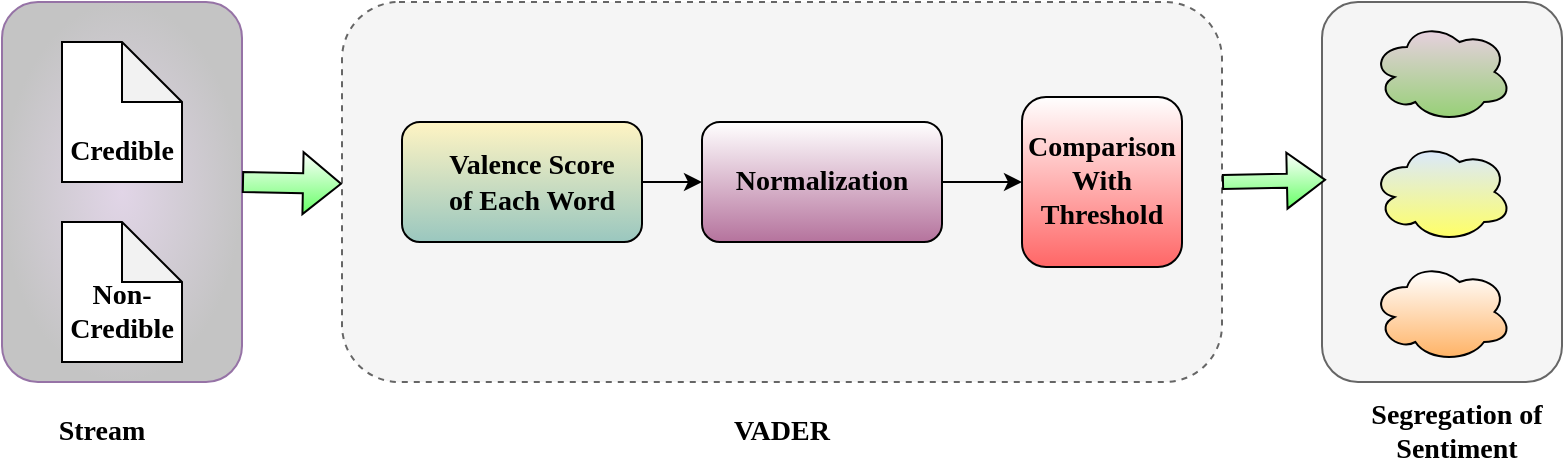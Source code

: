 <mxfile version="20.5.1" type="github"><diagram id="k8hJjkYIfcRmdWw3DgNm" name="Page-1"><mxGraphModel dx="868" dy="468" grid="1" gridSize="10" guides="1" tooltips="1" connect="1" arrows="1" fold="1" page="1" pageScale="1" pageWidth="850" pageHeight="1100" math="0" shadow="0"><root><mxCell id="0"/><mxCell id="1" parent="0"/><mxCell id="F-A3RX6t7zi4w3wGDuXB-1" value="" style="rounded=1;whiteSpace=wrap;html=1;dashed=1;fillColor=#f5f5f5;strokeColor=#666666;fontColor=#333333;" parent="1" vertex="1"><mxGeometry x="200" y="80" width="440" height="190" as="geometry"/></mxCell><mxCell id="F-A3RX6t7zi4w3wGDuXB-2" value="" style="rounded=1;whiteSpace=wrap;html=1;fillColor=#FFF4C3;fontColor=#000000;strokeColor=#000000;gradientColor=#9AC7BF;" parent="1" vertex="1"><mxGeometry x="230" y="140" width="120" height="60" as="geometry"/></mxCell><mxCell id="F-A3RX6t7zi4w3wGDuXB-3" value="" style="rounded=1;whiteSpace=wrap;html=1;gradientColor=#B5739D;" parent="1" vertex="1"><mxGeometry x="380" y="140" width="120" height="60" as="geometry"/></mxCell><mxCell id="F-A3RX6t7zi4w3wGDuXB-5" value="" style="rounded=1;whiteSpace=wrap;html=1;gradientColor=#FF6666;" parent="1" vertex="1"><mxGeometry x="540" y="127.5" width="80" height="85" as="geometry"/></mxCell><mxCell id="F-A3RX6t7zi4w3wGDuXB-6" value="" style="rounded=1;whiteSpace=wrap;html=1;fillColor=#e1d5e7;strokeColor=#9673a6;gradientColor=#C4C4C4;gradientDirection=radial;" parent="1" vertex="1"><mxGeometry x="30" y="80" width="120" height="190" as="geometry"/></mxCell><mxCell id="F-A3RX6t7zi4w3wGDuXB-7" value="" style="shape=note;whiteSpace=wrap;html=1;backgroundOutline=1;darkOpacity=0.05;" parent="1" vertex="1"><mxGeometry x="60" y="100" width="60" height="70" as="geometry"/></mxCell><mxCell id="F-A3RX6t7zi4w3wGDuXB-8" value="" style="shape=note;whiteSpace=wrap;html=1;backgroundOutline=1;darkOpacity=0.05;" parent="1" vertex="1"><mxGeometry x="60" y="190" width="60" height="70" as="geometry"/></mxCell><mxCell id="F-A3RX6t7zi4w3wGDuXB-9" value="" style="rounded=1;whiteSpace=wrap;html=1;gradientDirection=east;fillColor=#f5f5f5;fontColor=#333333;strokeColor=#666666;" parent="1" vertex="1"><mxGeometry x="690" y="80" width="120" height="190" as="geometry"/></mxCell><mxCell id="F-A3RX6t7zi4w3wGDuXB-10" value="" style="ellipse;shape=cloud;whiteSpace=wrap;html=1;fillColor=#E6D0DE;fontColor=#000000;strokeColor=#000000;gradientColor=#97D077;" parent="1" vertex="1"><mxGeometry x="715" y="90" width="70" height="50" as="geometry"/></mxCell><mxCell id="F-A3RX6t7zi4w3wGDuXB-11" value="" style="ellipse;shape=cloud;whiteSpace=wrap;html=1;fillColor=#dae8fc;strokeColor=#000000;gradientColor=#FFFF66;" parent="1" vertex="1"><mxGeometry x="715" y="150" width="70" height="50" as="geometry"/></mxCell><mxCell id="F-A3RX6t7zi4w3wGDuXB-12" value="" style="ellipse;shape=cloud;whiteSpace=wrap;html=1;gradientColor=#FFB366;" parent="1" vertex="1"><mxGeometry x="715" y="210" width="70" height="50" as="geometry"/></mxCell><mxCell id="F-A3RX6t7zi4w3wGDuXB-13" value="" style="shape=flexArrow;endArrow=classic;html=1;rounded=0;strokeColor=#000000;fillColor=default;gradientColor=#66FF66;" parent="1" target="F-A3RX6t7zi4w3wGDuXB-1" edge="1"><mxGeometry width="50" height="50" relative="1" as="geometry"><mxPoint x="150" y="170" as="sourcePoint"/><mxPoint x="200" y="120" as="targetPoint"/></mxGeometry></mxCell><mxCell id="F-A3RX6t7zi4w3wGDuXB-14" value="" style="shape=flexArrow;endArrow=classic;html=1;rounded=0;width=7;endSize=6.03;entryX=0.017;entryY=0.468;entryDx=0;entryDy=0;entryPerimeter=0;fillColor=default;gradientColor=#66FF66;" parent="1" target="F-A3RX6t7zi4w3wGDuXB-9" edge="1"><mxGeometry width="50" height="50" relative="1" as="geometry"><mxPoint x="640" y="170" as="sourcePoint"/><mxPoint x="690" y="120" as="targetPoint"/></mxGeometry></mxCell><mxCell id="F-A3RX6t7zi4w3wGDuXB-16" value="&lt;font style=&quot;font-size: 14px;&quot;&gt;&lt;b&gt;&lt;font style=&quot;font-size: 14px;&quot; face=&quot;Times New Roman&quot;&gt;Valence Score of Each Word&lt;/font&gt;&lt;/b&gt;&lt;/font&gt;" style="text;html=1;strokeColor=none;fillColor=none;align=center;verticalAlign=middle;whiteSpace=wrap;rounded=0;" parent="1" vertex="1"><mxGeometry x="250" y="155" width="90" height="30" as="geometry"/></mxCell><mxCell id="F-A3RX6t7zi4w3wGDuXB-17" value="&lt;b&gt;Normalization&lt;/b&gt;" style="text;html=1;strokeColor=none;fillColor=none;align=center;verticalAlign=middle;whiteSpace=wrap;rounded=0;fontFamily=Times New Roman;fontSize=14;" parent="1" vertex="1"><mxGeometry x="395" y="155" width="90" height="30" as="geometry"/></mxCell><mxCell id="F-A3RX6t7zi4w3wGDuXB-18" value="&lt;b&gt;Comparison With Threshold&lt;/b&gt;" style="text;html=1;strokeColor=none;fillColor=none;align=center;verticalAlign=middle;whiteSpace=wrap;rounded=0;fontFamily=Times New Roman;fontSize=14;" parent="1" vertex="1"><mxGeometry x="540" y="155" width="80" height="30" as="geometry"/></mxCell><mxCell id="F-A3RX6t7zi4w3wGDuXB-19" value="&lt;b&gt;Credible&lt;/b&gt;" style="text;html=1;strokeColor=none;fillColor=none;align=center;verticalAlign=middle;whiteSpace=wrap;rounded=0;fontFamily=Times New Roman;fontSize=14;" parent="1" vertex="1"><mxGeometry x="60" y="140" width="60" height="30" as="geometry"/></mxCell><mxCell id="F-A3RX6t7zi4w3wGDuXB-20" value="&lt;b&gt;Non-Credible&lt;/b&gt;" style="text;html=1;strokeColor=none;fillColor=none;align=center;verticalAlign=middle;whiteSpace=wrap;rounded=0;fontFamily=Times New Roman;fontSize=14;" parent="1" vertex="1"><mxGeometry x="60" y="220" width="60" height="30" as="geometry"/></mxCell><mxCell id="F-A3RX6t7zi4w3wGDuXB-21" value="&lt;b&gt;Stream&lt;/b&gt;" style="text;html=1;strokeColor=none;fillColor=none;align=center;verticalAlign=middle;whiteSpace=wrap;rounded=0;fontFamily=Times New Roman;fontSize=14;" parent="1" vertex="1"><mxGeometry x="50" y="280" width="60" height="30" as="geometry"/></mxCell><mxCell id="F-A3RX6t7zi4w3wGDuXB-22" value="&lt;b&gt;Segregation of Sentiment&lt;/b&gt;" style="text;html=1;strokeColor=none;fillColor=none;align=center;verticalAlign=middle;whiteSpace=wrap;rounded=0;fontFamily=Times New Roman;fontSize=14;" parent="1" vertex="1"><mxGeometry x="705" y="280" width="105" height="30" as="geometry"/></mxCell><mxCell id="F-A3RX6t7zi4w3wGDuXB-23" value="&lt;b&gt;VADER&lt;/b&gt;" style="text;html=1;strokeColor=none;fillColor=none;align=center;verticalAlign=middle;whiteSpace=wrap;rounded=0;fontFamily=Times New Roman;fontSize=14;" parent="1" vertex="1"><mxGeometry x="390" y="280" width="60" height="30" as="geometry"/></mxCell><mxCell id="F-A3RX6t7zi4w3wGDuXB-24" value="" style="endArrow=classic;html=1;rounded=0;strokeColor=#000000;fontFamily=Times New Roman;fontSize=14;fillColor=default;gradientColor=#66FF66;exitX=1;exitY=0.5;exitDx=0;exitDy=0;entryX=0;entryY=0.5;entryDx=0;entryDy=0;" parent="1" source="F-A3RX6t7zi4w3wGDuXB-2" target="F-A3RX6t7zi4w3wGDuXB-3" edge="1"><mxGeometry width="50" height="50" relative="1" as="geometry"><mxPoint x="400" y="260" as="sourcePoint"/><mxPoint x="450" y="210" as="targetPoint"/></mxGeometry></mxCell><mxCell id="F-A3RX6t7zi4w3wGDuXB-25" value="" style="endArrow=classic;html=1;rounded=0;strokeColor=#000000;fontFamily=Times New Roman;fontSize=14;fillColor=default;gradientColor=#66FF66;entryX=0;entryY=0.5;entryDx=0;entryDy=0;" parent="1" target="F-A3RX6t7zi4w3wGDuXB-18" edge="1"><mxGeometry width="50" height="50" relative="1" as="geometry"><mxPoint x="500" y="170" as="sourcePoint"/><mxPoint x="550" y="120" as="targetPoint"/></mxGeometry></mxCell></root></mxGraphModel></diagram></mxfile>